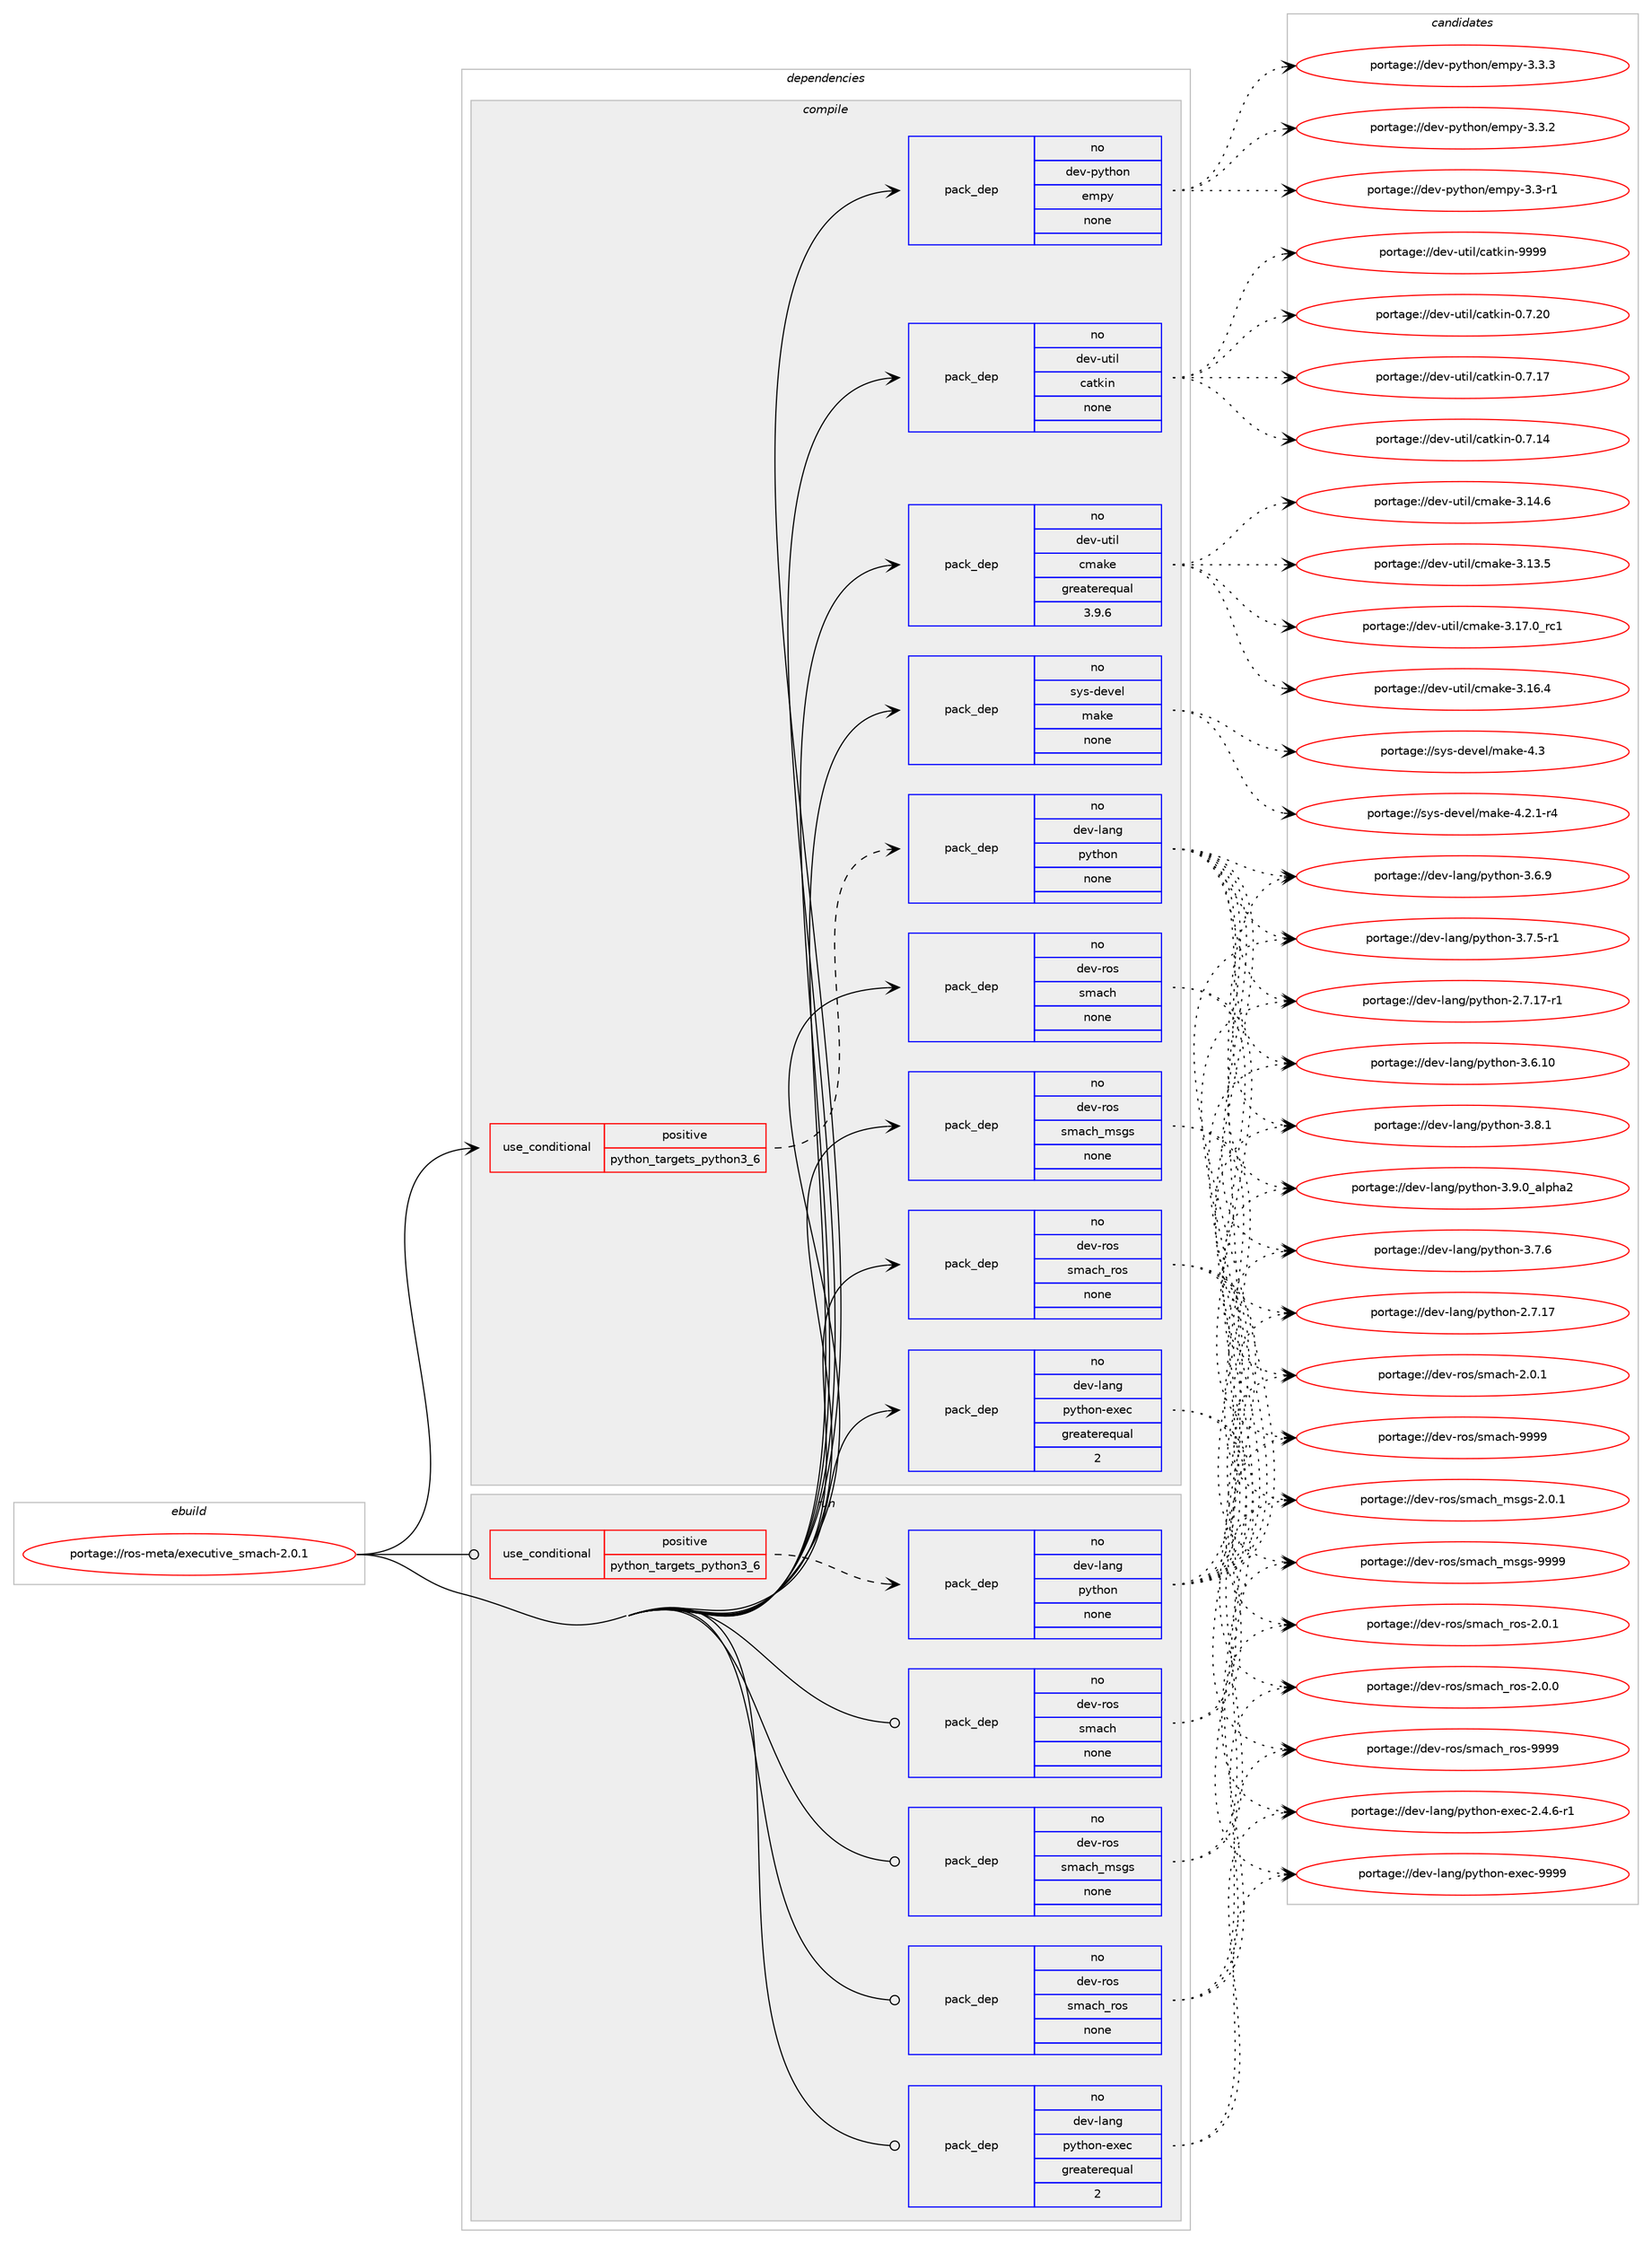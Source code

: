 digraph prolog {

# *************
# Graph options
# *************

newrank=true;
concentrate=true;
compound=true;
graph [rankdir=LR,fontname=Helvetica,fontsize=10,ranksep=1.5];#, ranksep=2.5, nodesep=0.2];
edge  [arrowhead=vee];
node  [fontname=Helvetica,fontsize=10];

# **********
# The ebuild
# **********

subgraph cluster_leftcol {
color=gray;
rank=same;
label=<<i>ebuild</i>>;
id [label="portage://ros-meta/executive_smach-2.0.1", color=red, width=4, href="../ros-meta/executive_smach-2.0.1.svg"];
}

# ****************
# The dependencies
# ****************

subgraph cluster_midcol {
color=gray;
label=<<i>dependencies</i>>;
subgraph cluster_compile {
fillcolor="#eeeeee";
style=filled;
label=<<i>compile</i>>;
subgraph cond21408 {
dependency108363 [label=<<TABLE BORDER="0" CELLBORDER="1" CELLSPACING="0" CELLPADDING="4"><TR><TD ROWSPAN="3" CELLPADDING="10">use_conditional</TD></TR><TR><TD>positive</TD></TR><TR><TD>python_targets_python3_6</TD></TR></TABLE>>, shape=none, color=red];
subgraph pack85147 {
dependency108364 [label=<<TABLE BORDER="0" CELLBORDER="1" CELLSPACING="0" CELLPADDING="4" WIDTH="220"><TR><TD ROWSPAN="6" CELLPADDING="30">pack_dep</TD></TR><TR><TD WIDTH="110">no</TD></TR><TR><TD>dev-lang</TD></TR><TR><TD>python</TD></TR><TR><TD>none</TD></TR><TR><TD></TD></TR></TABLE>>, shape=none, color=blue];
}
dependency108363:e -> dependency108364:w [weight=20,style="dashed",arrowhead="vee"];
}
id:e -> dependency108363:w [weight=20,style="solid",arrowhead="vee"];
subgraph pack85148 {
dependency108365 [label=<<TABLE BORDER="0" CELLBORDER="1" CELLSPACING="0" CELLPADDING="4" WIDTH="220"><TR><TD ROWSPAN="6" CELLPADDING="30">pack_dep</TD></TR><TR><TD WIDTH="110">no</TD></TR><TR><TD>dev-lang</TD></TR><TR><TD>python-exec</TD></TR><TR><TD>greaterequal</TD></TR><TR><TD>2</TD></TR></TABLE>>, shape=none, color=blue];
}
id:e -> dependency108365:w [weight=20,style="solid",arrowhead="vee"];
subgraph pack85149 {
dependency108366 [label=<<TABLE BORDER="0" CELLBORDER="1" CELLSPACING="0" CELLPADDING="4" WIDTH="220"><TR><TD ROWSPAN="6" CELLPADDING="30">pack_dep</TD></TR><TR><TD WIDTH="110">no</TD></TR><TR><TD>dev-python</TD></TR><TR><TD>empy</TD></TR><TR><TD>none</TD></TR><TR><TD></TD></TR></TABLE>>, shape=none, color=blue];
}
id:e -> dependency108366:w [weight=20,style="solid",arrowhead="vee"];
subgraph pack85150 {
dependency108367 [label=<<TABLE BORDER="0" CELLBORDER="1" CELLSPACING="0" CELLPADDING="4" WIDTH="220"><TR><TD ROWSPAN="6" CELLPADDING="30">pack_dep</TD></TR><TR><TD WIDTH="110">no</TD></TR><TR><TD>dev-ros</TD></TR><TR><TD>smach</TD></TR><TR><TD>none</TD></TR><TR><TD></TD></TR></TABLE>>, shape=none, color=blue];
}
id:e -> dependency108367:w [weight=20,style="solid",arrowhead="vee"];
subgraph pack85151 {
dependency108368 [label=<<TABLE BORDER="0" CELLBORDER="1" CELLSPACING="0" CELLPADDING="4" WIDTH="220"><TR><TD ROWSPAN="6" CELLPADDING="30">pack_dep</TD></TR><TR><TD WIDTH="110">no</TD></TR><TR><TD>dev-ros</TD></TR><TR><TD>smach_msgs</TD></TR><TR><TD>none</TD></TR><TR><TD></TD></TR></TABLE>>, shape=none, color=blue];
}
id:e -> dependency108368:w [weight=20,style="solid",arrowhead="vee"];
subgraph pack85152 {
dependency108369 [label=<<TABLE BORDER="0" CELLBORDER="1" CELLSPACING="0" CELLPADDING="4" WIDTH="220"><TR><TD ROWSPAN="6" CELLPADDING="30">pack_dep</TD></TR><TR><TD WIDTH="110">no</TD></TR><TR><TD>dev-ros</TD></TR><TR><TD>smach_ros</TD></TR><TR><TD>none</TD></TR><TR><TD></TD></TR></TABLE>>, shape=none, color=blue];
}
id:e -> dependency108369:w [weight=20,style="solid",arrowhead="vee"];
subgraph pack85153 {
dependency108370 [label=<<TABLE BORDER="0" CELLBORDER="1" CELLSPACING="0" CELLPADDING="4" WIDTH="220"><TR><TD ROWSPAN="6" CELLPADDING="30">pack_dep</TD></TR><TR><TD WIDTH="110">no</TD></TR><TR><TD>dev-util</TD></TR><TR><TD>catkin</TD></TR><TR><TD>none</TD></TR><TR><TD></TD></TR></TABLE>>, shape=none, color=blue];
}
id:e -> dependency108370:w [weight=20,style="solid",arrowhead="vee"];
subgraph pack85154 {
dependency108371 [label=<<TABLE BORDER="0" CELLBORDER="1" CELLSPACING="0" CELLPADDING="4" WIDTH="220"><TR><TD ROWSPAN="6" CELLPADDING="30">pack_dep</TD></TR><TR><TD WIDTH="110">no</TD></TR><TR><TD>dev-util</TD></TR><TR><TD>cmake</TD></TR><TR><TD>greaterequal</TD></TR><TR><TD>3.9.6</TD></TR></TABLE>>, shape=none, color=blue];
}
id:e -> dependency108371:w [weight=20,style="solid",arrowhead="vee"];
subgraph pack85155 {
dependency108372 [label=<<TABLE BORDER="0" CELLBORDER="1" CELLSPACING="0" CELLPADDING="4" WIDTH="220"><TR><TD ROWSPAN="6" CELLPADDING="30">pack_dep</TD></TR><TR><TD WIDTH="110">no</TD></TR><TR><TD>sys-devel</TD></TR><TR><TD>make</TD></TR><TR><TD>none</TD></TR><TR><TD></TD></TR></TABLE>>, shape=none, color=blue];
}
id:e -> dependency108372:w [weight=20,style="solid",arrowhead="vee"];
}
subgraph cluster_compileandrun {
fillcolor="#eeeeee";
style=filled;
label=<<i>compile and run</i>>;
}
subgraph cluster_run {
fillcolor="#eeeeee";
style=filled;
label=<<i>run</i>>;
subgraph cond21409 {
dependency108373 [label=<<TABLE BORDER="0" CELLBORDER="1" CELLSPACING="0" CELLPADDING="4"><TR><TD ROWSPAN="3" CELLPADDING="10">use_conditional</TD></TR><TR><TD>positive</TD></TR><TR><TD>python_targets_python3_6</TD></TR></TABLE>>, shape=none, color=red];
subgraph pack85156 {
dependency108374 [label=<<TABLE BORDER="0" CELLBORDER="1" CELLSPACING="0" CELLPADDING="4" WIDTH="220"><TR><TD ROWSPAN="6" CELLPADDING="30">pack_dep</TD></TR><TR><TD WIDTH="110">no</TD></TR><TR><TD>dev-lang</TD></TR><TR><TD>python</TD></TR><TR><TD>none</TD></TR><TR><TD></TD></TR></TABLE>>, shape=none, color=blue];
}
dependency108373:e -> dependency108374:w [weight=20,style="dashed",arrowhead="vee"];
}
id:e -> dependency108373:w [weight=20,style="solid",arrowhead="odot"];
subgraph pack85157 {
dependency108375 [label=<<TABLE BORDER="0" CELLBORDER="1" CELLSPACING="0" CELLPADDING="4" WIDTH="220"><TR><TD ROWSPAN="6" CELLPADDING="30">pack_dep</TD></TR><TR><TD WIDTH="110">no</TD></TR><TR><TD>dev-lang</TD></TR><TR><TD>python-exec</TD></TR><TR><TD>greaterequal</TD></TR><TR><TD>2</TD></TR></TABLE>>, shape=none, color=blue];
}
id:e -> dependency108375:w [weight=20,style="solid",arrowhead="odot"];
subgraph pack85158 {
dependency108376 [label=<<TABLE BORDER="0" CELLBORDER="1" CELLSPACING="0" CELLPADDING="4" WIDTH="220"><TR><TD ROWSPAN="6" CELLPADDING="30">pack_dep</TD></TR><TR><TD WIDTH="110">no</TD></TR><TR><TD>dev-ros</TD></TR><TR><TD>smach</TD></TR><TR><TD>none</TD></TR><TR><TD></TD></TR></TABLE>>, shape=none, color=blue];
}
id:e -> dependency108376:w [weight=20,style="solid",arrowhead="odot"];
subgraph pack85159 {
dependency108377 [label=<<TABLE BORDER="0" CELLBORDER="1" CELLSPACING="0" CELLPADDING="4" WIDTH="220"><TR><TD ROWSPAN="6" CELLPADDING="30">pack_dep</TD></TR><TR><TD WIDTH="110">no</TD></TR><TR><TD>dev-ros</TD></TR><TR><TD>smach_msgs</TD></TR><TR><TD>none</TD></TR><TR><TD></TD></TR></TABLE>>, shape=none, color=blue];
}
id:e -> dependency108377:w [weight=20,style="solid",arrowhead="odot"];
subgraph pack85160 {
dependency108378 [label=<<TABLE BORDER="0" CELLBORDER="1" CELLSPACING="0" CELLPADDING="4" WIDTH="220"><TR><TD ROWSPAN="6" CELLPADDING="30">pack_dep</TD></TR><TR><TD WIDTH="110">no</TD></TR><TR><TD>dev-ros</TD></TR><TR><TD>smach_ros</TD></TR><TR><TD>none</TD></TR><TR><TD></TD></TR></TABLE>>, shape=none, color=blue];
}
id:e -> dependency108378:w [weight=20,style="solid",arrowhead="odot"];
}
}

# **************
# The candidates
# **************

subgraph cluster_choices {
rank=same;
color=gray;
label=<<i>candidates</i>>;

subgraph choice85147 {
color=black;
nodesep=1;
choice10010111845108971101034711212111610411111045514657464895971081121049750 [label="portage://dev-lang/python-3.9.0_alpha2", color=red, width=4,href="../dev-lang/python-3.9.0_alpha2.svg"];
choice100101118451089711010347112121116104111110455146564649 [label="portage://dev-lang/python-3.8.1", color=red, width=4,href="../dev-lang/python-3.8.1.svg"];
choice100101118451089711010347112121116104111110455146554654 [label="portage://dev-lang/python-3.7.6", color=red, width=4,href="../dev-lang/python-3.7.6.svg"];
choice1001011184510897110103471121211161041111104551465546534511449 [label="portage://dev-lang/python-3.7.5-r1", color=red, width=4,href="../dev-lang/python-3.7.5-r1.svg"];
choice100101118451089711010347112121116104111110455146544657 [label="portage://dev-lang/python-3.6.9", color=red, width=4,href="../dev-lang/python-3.6.9.svg"];
choice10010111845108971101034711212111610411111045514654464948 [label="portage://dev-lang/python-3.6.10", color=red, width=4,href="../dev-lang/python-3.6.10.svg"];
choice100101118451089711010347112121116104111110455046554649554511449 [label="portage://dev-lang/python-2.7.17-r1", color=red, width=4,href="../dev-lang/python-2.7.17-r1.svg"];
choice10010111845108971101034711212111610411111045504655464955 [label="portage://dev-lang/python-2.7.17", color=red, width=4,href="../dev-lang/python-2.7.17.svg"];
dependency108364:e -> choice10010111845108971101034711212111610411111045514657464895971081121049750:w [style=dotted,weight="100"];
dependency108364:e -> choice100101118451089711010347112121116104111110455146564649:w [style=dotted,weight="100"];
dependency108364:e -> choice100101118451089711010347112121116104111110455146554654:w [style=dotted,weight="100"];
dependency108364:e -> choice1001011184510897110103471121211161041111104551465546534511449:w [style=dotted,weight="100"];
dependency108364:e -> choice100101118451089711010347112121116104111110455146544657:w [style=dotted,weight="100"];
dependency108364:e -> choice10010111845108971101034711212111610411111045514654464948:w [style=dotted,weight="100"];
dependency108364:e -> choice100101118451089711010347112121116104111110455046554649554511449:w [style=dotted,weight="100"];
dependency108364:e -> choice10010111845108971101034711212111610411111045504655464955:w [style=dotted,weight="100"];
}
subgraph choice85148 {
color=black;
nodesep=1;
choice10010111845108971101034711212111610411111045101120101994557575757 [label="portage://dev-lang/python-exec-9999", color=red, width=4,href="../dev-lang/python-exec-9999.svg"];
choice10010111845108971101034711212111610411111045101120101994550465246544511449 [label="portage://dev-lang/python-exec-2.4.6-r1", color=red, width=4,href="../dev-lang/python-exec-2.4.6-r1.svg"];
dependency108365:e -> choice10010111845108971101034711212111610411111045101120101994557575757:w [style=dotted,weight="100"];
dependency108365:e -> choice10010111845108971101034711212111610411111045101120101994550465246544511449:w [style=dotted,weight="100"];
}
subgraph choice85149 {
color=black;
nodesep=1;
choice1001011184511212111610411111047101109112121455146514651 [label="portage://dev-python/empy-3.3.3", color=red, width=4,href="../dev-python/empy-3.3.3.svg"];
choice1001011184511212111610411111047101109112121455146514650 [label="portage://dev-python/empy-3.3.2", color=red, width=4,href="../dev-python/empy-3.3.2.svg"];
choice1001011184511212111610411111047101109112121455146514511449 [label="portage://dev-python/empy-3.3-r1", color=red, width=4,href="../dev-python/empy-3.3-r1.svg"];
dependency108366:e -> choice1001011184511212111610411111047101109112121455146514651:w [style=dotted,weight="100"];
dependency108366:e -> choice1001011184511212111610411111047101109112121455146514650:w [style=dotted,weight="100"];
dependency108366:e -> choice1001011184511212111610411111047101109112121455146514511449:w [style=dotted,weight="100"];
}
subgraph choice85150 {
color=black;
nodesep=1;
choice100101118451141111154711510997991044557575757 [label="portage://dev-ros/smach-9999", color=red, width=4,href="../dev-ros/smach-9999.svg"];
choice10010111845114111115471151099799104455046484649 [label="portage://dev-ros/smach-2.0.1", color=red, width=4,href="../dev-ros/smach-2.0.1.svg"];
dependency108367:e -> choice100101118451141111154711510997991044557575757:w [style=dotted,weight="100"];
dependency108367:e -> choice10010111845114111115471151099799104455046484649:w [style=dotted,weight="100"];
}
subgraph choice85151 {
color=black;
nodesep=1;
choice10010111845114111115471151099799104951091151031154557575757 [label="portage://dev-ros/smach_msgs-9999", color=red, width=4,href="../dev-ros/smach_msgs-9999.svg"];
choice1001011184511411111547115109979910495109115103115455046484649 [label="portage://dev-ros/smach_msgs-2.0.1", color=red, width=4,href="../dev-ros/smach_msgs-2.0.1.svg"];
dependency108368:e -> choice10010111845114111115471151099799104951091151031154557575757:w [style=dotted,weight="100"];
dependency108368:e -> choice1001011184511411111547115109979910495109115103115455046484649:w [style=dotted,weight="100"];
}
subgraph choice85152 {
color=black;
nodesep=1;
choice10010111845114111115471151099799104951141111154557575757 [label="portage://dev-ros/smach_ros-9999", color=red, width=4,href="../dev-ros/smach_ros-9999.svg"];
choice1001011184511411111547115109979910495114111115455046484649 [label="portage://dev-ros/smach_ros-2.0.1", color=red, width=4,href="../dev-ros/smach_ros-2.0.1.svg"];
choice1001011184511411111547115109979910495114111115455046484648 [label="portage://dev-ros/smach_ros-2.0.0", color=red, width=4,href="../dev-ros/smach_ros-2.0.0.svg"];
dependency108369:e -> choice10010111845114111115471151099799104951141111154557575757:w [style=dotted,weight="100"];
dependency108369:e -> choice1001011184511411111547115109979910495114111115455046484649:w [style=dotted,weight="100"];
dependency108369:e -> choice1001011184511411111547115109979910495114111115455046484648:w [style=dotted,weight="100"];
}
subgraph choice85153 {
color=black;
nodesep=1;
choice100101118451171161051084799971161071051104557575757 [label="portage://dev-util/catkin-9999", color=red, width=4,href="../dev-util/catkin-9999.svg"];
choice1001011184511711610510847999711610710511045484655465048 [label="portage://dev-util/catkin-0.7.20", color=red, width=4,href="../dev-util/catkin-0.7.20.svg"];
choice1001011184511711610510847999711610710511045484655464955 [label="portage://dev-util/catkin-0.7.17", color=red, width=4,href="../dev-util/catkin-0.7.17.svg"];
choice1001011184511711610510847999711610710511045484655464952 [label="portage://dev-util/catkin-0.7.14", color=red, width=4,href="../dev-util/catkin-0.7.14.svg"];
dependency108370:e -> choice100101118451171161051084799971161071051104557575757:w [style=dotted,weight="100"];
dependency108370:e -> choice1001011184511711610510847999711610710511045484655465048:w [style=dotted,weight="100"];
dependency108370:e -> choice1001011184511711610510847999711610710511045484655464955:w [style=dotted,weight="100"];
dependency108370:e -> choice1001011184511711610510847999711610710511045484655464952:w [style=dotted,weight="100"];
}
subgraph choice85154 {
color=black;
nodesep=1;
choice1001011184511711610510847991099710710145514649554648951149949 [label="portage://dev-util/cmake-3.17.0_rc1", color=red, width=4,href="../dev-util/cmake-3.17.0_rc1.svg"];
choice1001011184511711610510847991099710710145514649544652 [label="portage://dev-util/cmake-3.16.4", color=red, width=4,href="../dev-util/cmake-3.16.4.svg"];
choice1001011184511711610510847991099710710145514649524654 [label="portage://dev-util/cmake-3.14.6", color=red, width=4,href="../dev-util/cmake-3.14.6.svg"];
choice1001011184511711610510847991099710710145514649514653 [label="portage://dev-util/cmake-3.13.5", color=red, width=4,href="../dev-util/cmake-3.13.5.svg"];
dependency108371:e -> choice1001011184511711610510847991099710710145514649554648951149949:w [style=dotted,weight="100"];
dependency108371:e -> choice1001011184511711610510847991099710710145514649544652:w [style=dotted,weight="100"];
dependency108371:e -> choice1001011184511711610510847991099710710145514649524654:w [style=dotted,weight="100"];
dependency108371:e -> choice1001011184511711610510847991099710710145514649514653:w [style=dotted,weight="100"];
}
subgraph choice85155 {
color=black;
nodesep=1;
choice11512111545100101118101108471099710710145524651 [label="portage://sys-devel/make-4.3", color=red, width=4,href="../sys-devel/make-4.3.svg"];
choice1151211154510010111810110847109971071014552465046494511452 [label="portage://sys-devel/make-4.2.1-r4", color=red, width=4,href="../sys-devel/make-4.2.1-r4.svg"];
dependency108372:e -> choice11512111545100101118101108471099710710145524651:w [style=dotted,weight="100"];
dependency108372:e -> choice1151211154510010111810110847109971071014552465046494511452:w [style=dotted,weight="100"];
}
subgraph choice85156 {
color=black;
nodesep=1;
choice10010111845108971101034711212111610411111045514657464895971081121049750 [label="portage://dev-lang/python-3.9.0_alpha2", color=red, width=4,href="../dev-lang/python-3.9.0_alpha2.svg"];
choice100101118451089711010347112121116104111110455146564649 [label="portage://dev-lang/python-3.8.1", color=red, width=4,href="../dev-lang/python-3.8.1.svg"];
choice100101118451089711010347112121116104111110455146554654 [label="portage://dev-lang/python-3.7.6", color=red, width=4,href="../dev-lang/python-3.7.6.svg"];
choice1001011184510897110103471121211161041111104551465546534511449 [label="portage://dev-lang/python-3.7.5-r1", color=red, width=4,href="../dev-lang/python-3.7.5-r1.svg"];
choice100101118451089711010347112121116104111110455146544657 [label="portage://dev-lang/python-3.6.9", color=red, width=4,href="../dev-lang/python-3.6.9.svg"];
choice10010111845108971101034711212111610411111045514654464948 [label="portage://dev-lang/python-3.6.10", color=red, width=4,href="../dev-lang/python-3.6.10.svg"];
choice100101118451089711010347112121116104111110455046554649554511449 [label="portage://dev-lang/python-2.7.17-r1", color=red, width=4,href="../dev-lang/python-2.7.17-r1.svg"];
choice10010111845108971101034711212111610411111045504655464955 [label="portage://dev-lang/python-2.7.17", color=red, width=4,href="../dev-lang/python-2.7.17.svg"];
dependency108374:e -> choice10010111845108971101034711212111610411111045514657464895971081121049750:w [style=dotted,weight="100"];
dependency108374:e -> choice100101118451089711010347112121116104111110455146564649:w [style=dotted,weight="100"];
dependency108374:e -> choice100101118451089711010347112121116104111110455146554654:w [style=dotted,weight="100"];
dependency108374:e -> choice1001011184510897110103471121211161041111104551465546534511449:w [style=dotted,weight="100"];
dependency108374:e -> choice100101118451089711010347112121116104111110455146544657:w [style=dotted,weight="100"];
dependency108374:e -> choice10010111845108971101034711212111610411111045514654464948:w [style=dotted,weight="100"];
dependency108374:e -> choice100101118451089711010347112121116104111110455046554649554511449:w [style=dotted,weight="100"];
dependency108374:e -> choice10010111845108971101034711212111610411111045504655464955:w [style=dotted,weight="100"];
}
subgraph choice85157 {
color=black;
nodesep=1;
choice10010111845108971101034711212111610411111045101120101994557575757 [label="portage://dev-lang/python-exec-9999", color=red, width=4,href="../dev-lang/python-exec-9999.svg"];
choice10010111845108971101034711212111610411111045101120101994550465246544511449 [label="portage://dev-lang/python-exec-2.4.6-r1", color=red, width=4,href="../dev-lang/python-exec-2.4.6-r1.svg"];
dependency108375:e -> choice10010111845108971101034711212111610411111045101120101994557575757:w [style=dotted,weight="100"];
dependency108375:e -> choice10010111845108971101034711212111610411111045101120101994550465246544511449:w [style=dotted,weight="100"];
}
subgraph choice85158 {
color=black;
nodesep=1;
choice100101118451141111154711510997991044557575757 [label="portage://dev-ros/smach-9999", color=red, width=4,href="../dev-ros/smach-9999.svg"];
choice10010111845114111115471151099799104455046484649 [label="portage://dev-ros/smach-2.0.1", color=red, width=4,href="../dev-ros/smach-2.0.1.svg"];
dependency108376:e -> choice100101118451141111154711510997991044557575757:w [style=dotted,weight="100"];
dependency108376:e -> choice10010111845114111115471151099799104455046484649:w [style=dotted,weight="100"];
}
subgraph choice85159 {
color=black;
nodesep=1;
choice10010111845114111115471151099799104951091151031154557575757 [label="portage://dev-ros/smach_msgs-9999", color=red, width=4,href="../dev-ros/smach_msgs-9999.svg"];
choice1001011184511411111547115109979910495109115103115455046484649 [label="portage://dev-ros/smach_msgs-2.0.1", color=red, width=4,href="../dev-ros/smach_msgs-2.0.1.svg"];
dependency108377:e -> choice10010111845114111115471151099799104951091151031154557575757:w [style=dotted,weight="100"];
dependency108377:e -> choice1001011184511411111547115109979910495109115103115455046484649:w [style=dotted,weight="100"];
}
subgraph choice85160 {
color=black;
nodesep=1;
choice10010111845114111115471151099799104951141111154557575757 [label="portage://dev-ros/smach_ros-9999", color=red, width=4,href="../dev-ros/smach_ros-9999.svg"];
choice1001011184511411111547115109979910495114111115455046484649 [label="portage://dev-ros/smach_ros-2.0.1", color=red, width=4,href="../dev-ros/smach_ros-2.0.1.svg"];
choice1001011184511411111547115109979910495114111115455046484648 [label="portage://dev-ros/smach_ros-2.0.0", color=red, width=4,href="../dev-ros/smach_ros-2.0.0.svg"];
dependency108378:e -> choice10010111845114111115471151099799104951141111154557575757:w [style=dotted,weight="100"];
dependency108378:e -> choice1001011184511411111547115109979910495114111115455046484649:w [style=dotted,weight="100"];
dependency108378:e -> choice1001011184511411111547115109979910495114111115455046484648:w [style=dotted,weight="100"];
}
}

}
